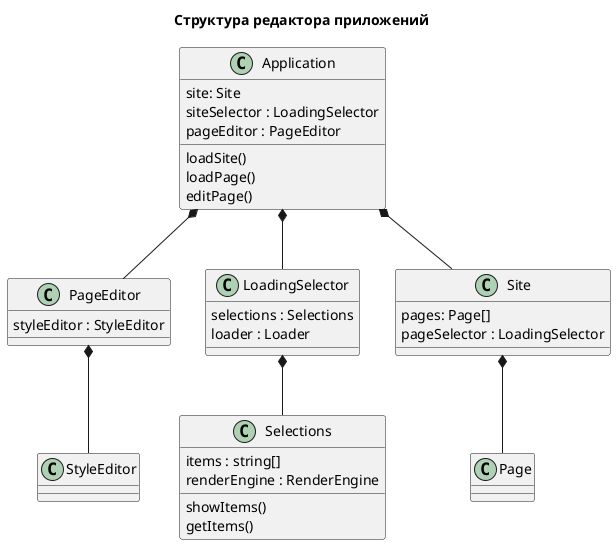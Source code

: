 @startuml
title Структура редактора приложений


class "Application" as Application { 
    site: Site    
    siteSelector : LoadingSelector
    pageEditor : PageEditor
    loadSite()
    loadPage()
    editPage()
}
Application *-- PageEditor
Application *-- LoadingSelector
Application *-- Site



class "Site" as Site {
    pages: Page[]
    pageSelector : LoadingSelector
      
}
Site *-- Page
class "PageEditor" as PageEditor {
    styleEditor : StyleEditor
        
}
PageEditor *-- StyleEditor


class "LoadingSelector" as LoadingSelector{ 
      selections : Selections
      loader : Loader
}
LoadingSelector *-- Selections


class "Selections" as Selections{ 
    items : string[]  
    renderEngine : RenderEngine  
    showItems()  
    getItems()
}
class "StyleEditor" as StyleEditor{    
}
class "Page" as Page{  
    ' render : Render  
}


' interface "ICollection<T>" as ICollection {    
' collection: any
' add(element:T )
' remove( element: T)
' }
' interface "IData" as IData{    
'     setData() 
'     getData()
' }
' interface "IRender" as IRender{ 
'     render()  
' }

' ' Генератор модели
' class "ModelCreator" as ModelCreator{
'     element:MyReactElement
'     render(...children)
    
' }
' ' Базовый компонент
' class "MyBaseComponent" as MyBaseComponent{
'     element:MyReactElement
'     render(...children)
    
' }
' MyBaseComponent *-l- MyReactElement
' ' Элемент
' class "MyReactElement" as MyReactElement{
'     _id:string
'     tag:string
'     props:MyObject  
'     setData( tag:string , props: MyObject )
'     getData()
    
' }
' MyReactElement *-l- MyObject
' MyReactElement .r.|> IData


' ' Объект
' class "MyObject" as MyObject{

'     collection:{ [ key: string ] :any }
'     add(  key: string , value :any )
'     remove(  key: string )   
'     setData( collection:{ [ key: string ] :any } )
'     getData() 
' }
' MyObject .l.|> IData
' MyObject .u.|> ICollection

' ' Инпут
' class "MyInput" as MyInput{  
'     type: string
'     setData( type: string )
'     getData()
'     render()
' }
' ' Кнопка
' class "MyButton" as MyButton{  
'     title: string
'     setData( title: string )
'     getData()
'     render()
' }
' ' Текст
' class "MyText" as MyText{  
'     text: string
'     setData( text: string )
'     getData()
'     render()
' }
' MyText .l.|> IData
' MyText ..|> IRender
' MyText --|> MyBaseComponent

' ' Переменная
' class "MyVariable" as MyVariable{   
'     key: MyText
'     value: MyText | MyArray
'     setData( name: MyText, value: MyText | MyArray )
'     getData()
'     render()
' }
' MyVariable *-- MyText
' MyVariable ..|> IData
' MyVariable ..|> IRender
' MyVariable --|> MyBaseComponent


' ' Массив
' class "MyArray" as MyArray{
' collection: { MyText | MyVariable | MyArray}[]
' add( element: MyText | MyVariable | MyArray)
' remove( element: MyText | MyVariable | MyArray)
' setData( array: { MyText | MyVariable | MyArray}[] )
' getData()
' render()
' }
' MyArray ..|> ICollection
' MyArray ..|> IData
' MyArray ..|> IRender
' MyArray o-- MyArray
' MyArray o-l- MyVariable
' MyArray o-- MyText
' MyArray --|> MyBaseComponent

@enduml